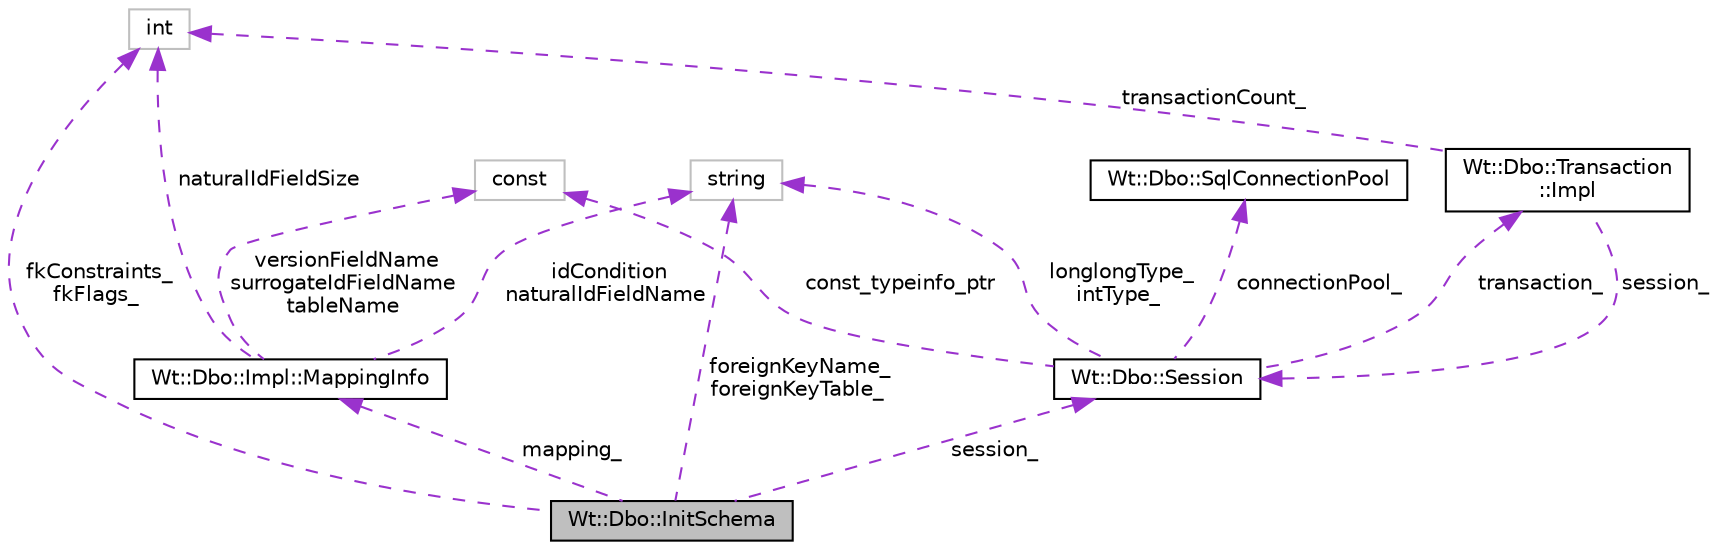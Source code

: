 digraph "Wt::Dbo::InitSchema"
{
 // LATEX_PDF_SIZE
  edge [fontname="Helvetica",fontsize="10",labelfontname="Helvetica",labelfontsize="10"];
  node [fontname="Helvetica",fontsize="10",shape=record];
  Node1 [label="Wt::Dbo::InitSchema",height=0.2,width=0.4,color="black", fillcolor="grey75", style="filled", fontcolor="black",tooltip=" "];
  Node2 -> Node1 [dir="back",color="darkorchid3",fontsize="10",style="dashed",label=" fkConstraints_\nfkFlags_" ,fontname="Helvetica"];
  Node2 [label="int",height=0.2,width=0.4,color="grey75", fillcolor="white", style="filled",tooltip=" "];
  Node3 -> Node1 [dir="back",color="darkorchid3",fontsize="10",style="dashed",label=" foreignKeyName_\nforeignKeyTable_" ,fontname="Helvetica"];
  Node3 [label="string",height=0.2,width=0.4,color="grey75", fillcolor="white", style="filled",tooltip=" "];
  Node4 -> Node1 [dir="back",color="darkorchid3",fontsize="10",style="dashed",label=" session_" ,fontname="Helvetica"];
  Node4 [label="Wt::Dbo::Session",height=0.2,width=0.4,color="black", fillcolor="white", style="filled",URL="$classWt_1_1Dbo_1_1Session.html",tooltip="A database session."];
  Node5 -> Node4 [dir="back",color="darkorchid3",fontsize="10",style="dashed",label=" transaction_" ,fontname="Helvetica"];
  Node5 [label="Wt::Dbo::Transaction\l::Impl",height=0.2,width=0.4,color="black", fillcolor="white", style="filled",URL="$structWt_1_1Dbo_1_1Transaction_1_1Impl.html",tooltip=" "];
  Node2 -> Node5 [dir="back",color="darkorchid3",fontsize="10",style="dashed",label=" transactionCount_" ,fontname="Helvetica"];
  Node4 -> Node5 [dir="back",color="darkorchid3",fontsize="10",style="dashed",label=" session_" ,fontname="Helvetica"];
  Node3 -> Node4 [dir="back",color="darkorchid3",fontsize="10",style="dashed",label=" longlongType_\nintType_" ,fontname="Helvetica"];
  Node6 -> Node4 [dir="back",color="darkorchid3",fontsize="10",style="dashed",label=" const_typeinfo_ptr" ,fontname="Helvetica"];
  Node6 [label="const",height=0.2,width=0.4,color="grey75", fillcolor="white", style="filled",tooltip=" "];
  Node7 -> Node4 [dir="back",color="darkorchid3",fontsize="10",style="dashed",label=" connectionPool_" ,fontname="Helvetica"];
  Node7 [label="Wt::Dbo::SqlConnectionPool",height=0.2,width=0.4,color="black", fillcolor="white", style="filled",URL="$classWt_1_1Dbo_1_1SqlConnectionPool.html",tooltip="Abstract base class for a SQL connection pool."];
  Node8 -> Node1 [dir="back",color="darkorchid3",fontsize="10",style="dashed",label=" mapping_" ,fontname="Helvetica"];
  Node8 [label="Wt::Dbo::Impl::MappingInfo",height=0.2,width=0.4,color="black", fillcolor="white", style="filled",URL="$structWt_1_1Dbo_1_1Impl_1_1MappingInfo.html",tooltip=" "];
  Node2 -> Node8 [dir="back",color="darkorchid3",fontsize="10",style="dashed",label=" naturalIdFieldSize" ,fontname="Helvetica"];
  Node3 -> Node8 [dir="back",color="darkorchid3",fontsize="10",style="dashed",label=" idCondition\nnaturalIdFieldName" ,fontname="Helvetica"];
  Node6 -> Node8 [dir="back",color="darkorchid3",fontsize="10",style="dashed",label=" versionFieldName\nsurrogateIdFieldName\ntableName" ,fontname="Helvetica"];
}
